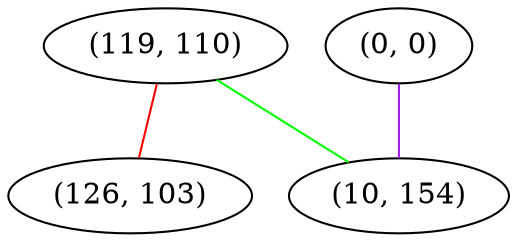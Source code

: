graph "" {
"(119, 110)";
"(0, 0)";
"(126, 103)";
"(10, 154)";
"(119, 110)" -- "(126, 103)"  [color=red, key=0, weight=1];
"(119, 110)" -- "(10, 154)"  [color=green, key=0, weight=2];
"(0, 0)" -- "(10, 154)"  [color=purple, key=0, weight=4];
}
